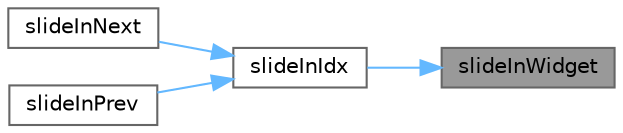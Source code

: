 digraph "slideInWidget"
{
 // LATEX_PDF_SIZE
  bgcolor="transparent";
  edge [fontname=Helvetica,fontsize=10,labelfontname=Helvetica,labelfontsize=10];
  node [fontname=Helvetica,fontsize=10,shape=box,height=0.2,width=0.4];
  rankdir="RL";
  Node1 [id="Node000001",label="slideInWidget",height=0.2,width=0.4,color="gray40", fillcolor="grey60", style="filled", fontcolor="black",tooltip="滑动到指定控件页面"];
  Node1 -> Node2 [id="edge1_Node000001_Node000002",dir="back",color="steelblue1",style="solid",tooltip=" "];
  Node2 [id="Node000002",label="slideInIdx",height=0.2,width=0.4,color="grey40", fillcolor="white", style="filled",URL="$class_sliding_stacked_widget.html#a1fa9b516b8589ea014b4f589b80cc23c",tooltip="滑动到指定索引的页面"];
  Node2 -> Node3 [id="edge2_Node000002_Node000003",dir="back",color="steelblue1",style="solid",tooltip=" "];
  Node3 [id="Node000003",label="slideInNext",height=0.2,width=0.4,color="grey40", fillcolor="white", style="filled",URL="$class_sliding_stacked_widget.html#ae642f667696bbe63a40b1aa8b0bc3bf1",tooltip="滑动到下一页"];
  Node2 -> Node4 [id="edge3_Node000002_Node000004",dir="back",color="steelblue1",style="solid",tooltip=" "];
  Node4 [id="Node000004",label="slideInPrev",height=0.2,width=0.4,color="grey40", fillcolor="white", style="filled",URL="$class_sliding_stacked_widget.html#a9c1474752209751a834548b423f4284a",tooltip="滑动到上一页"];
}
